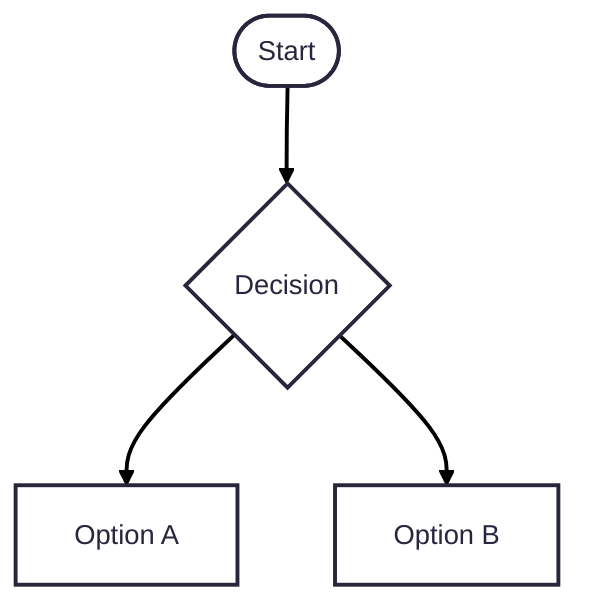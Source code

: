 ---
config:
      theme: redux
---
flowchart TD
        A(["Start"])
        A --> B{"Decision"}
        B --> C["Option A"]
        B --> D["Option B"]